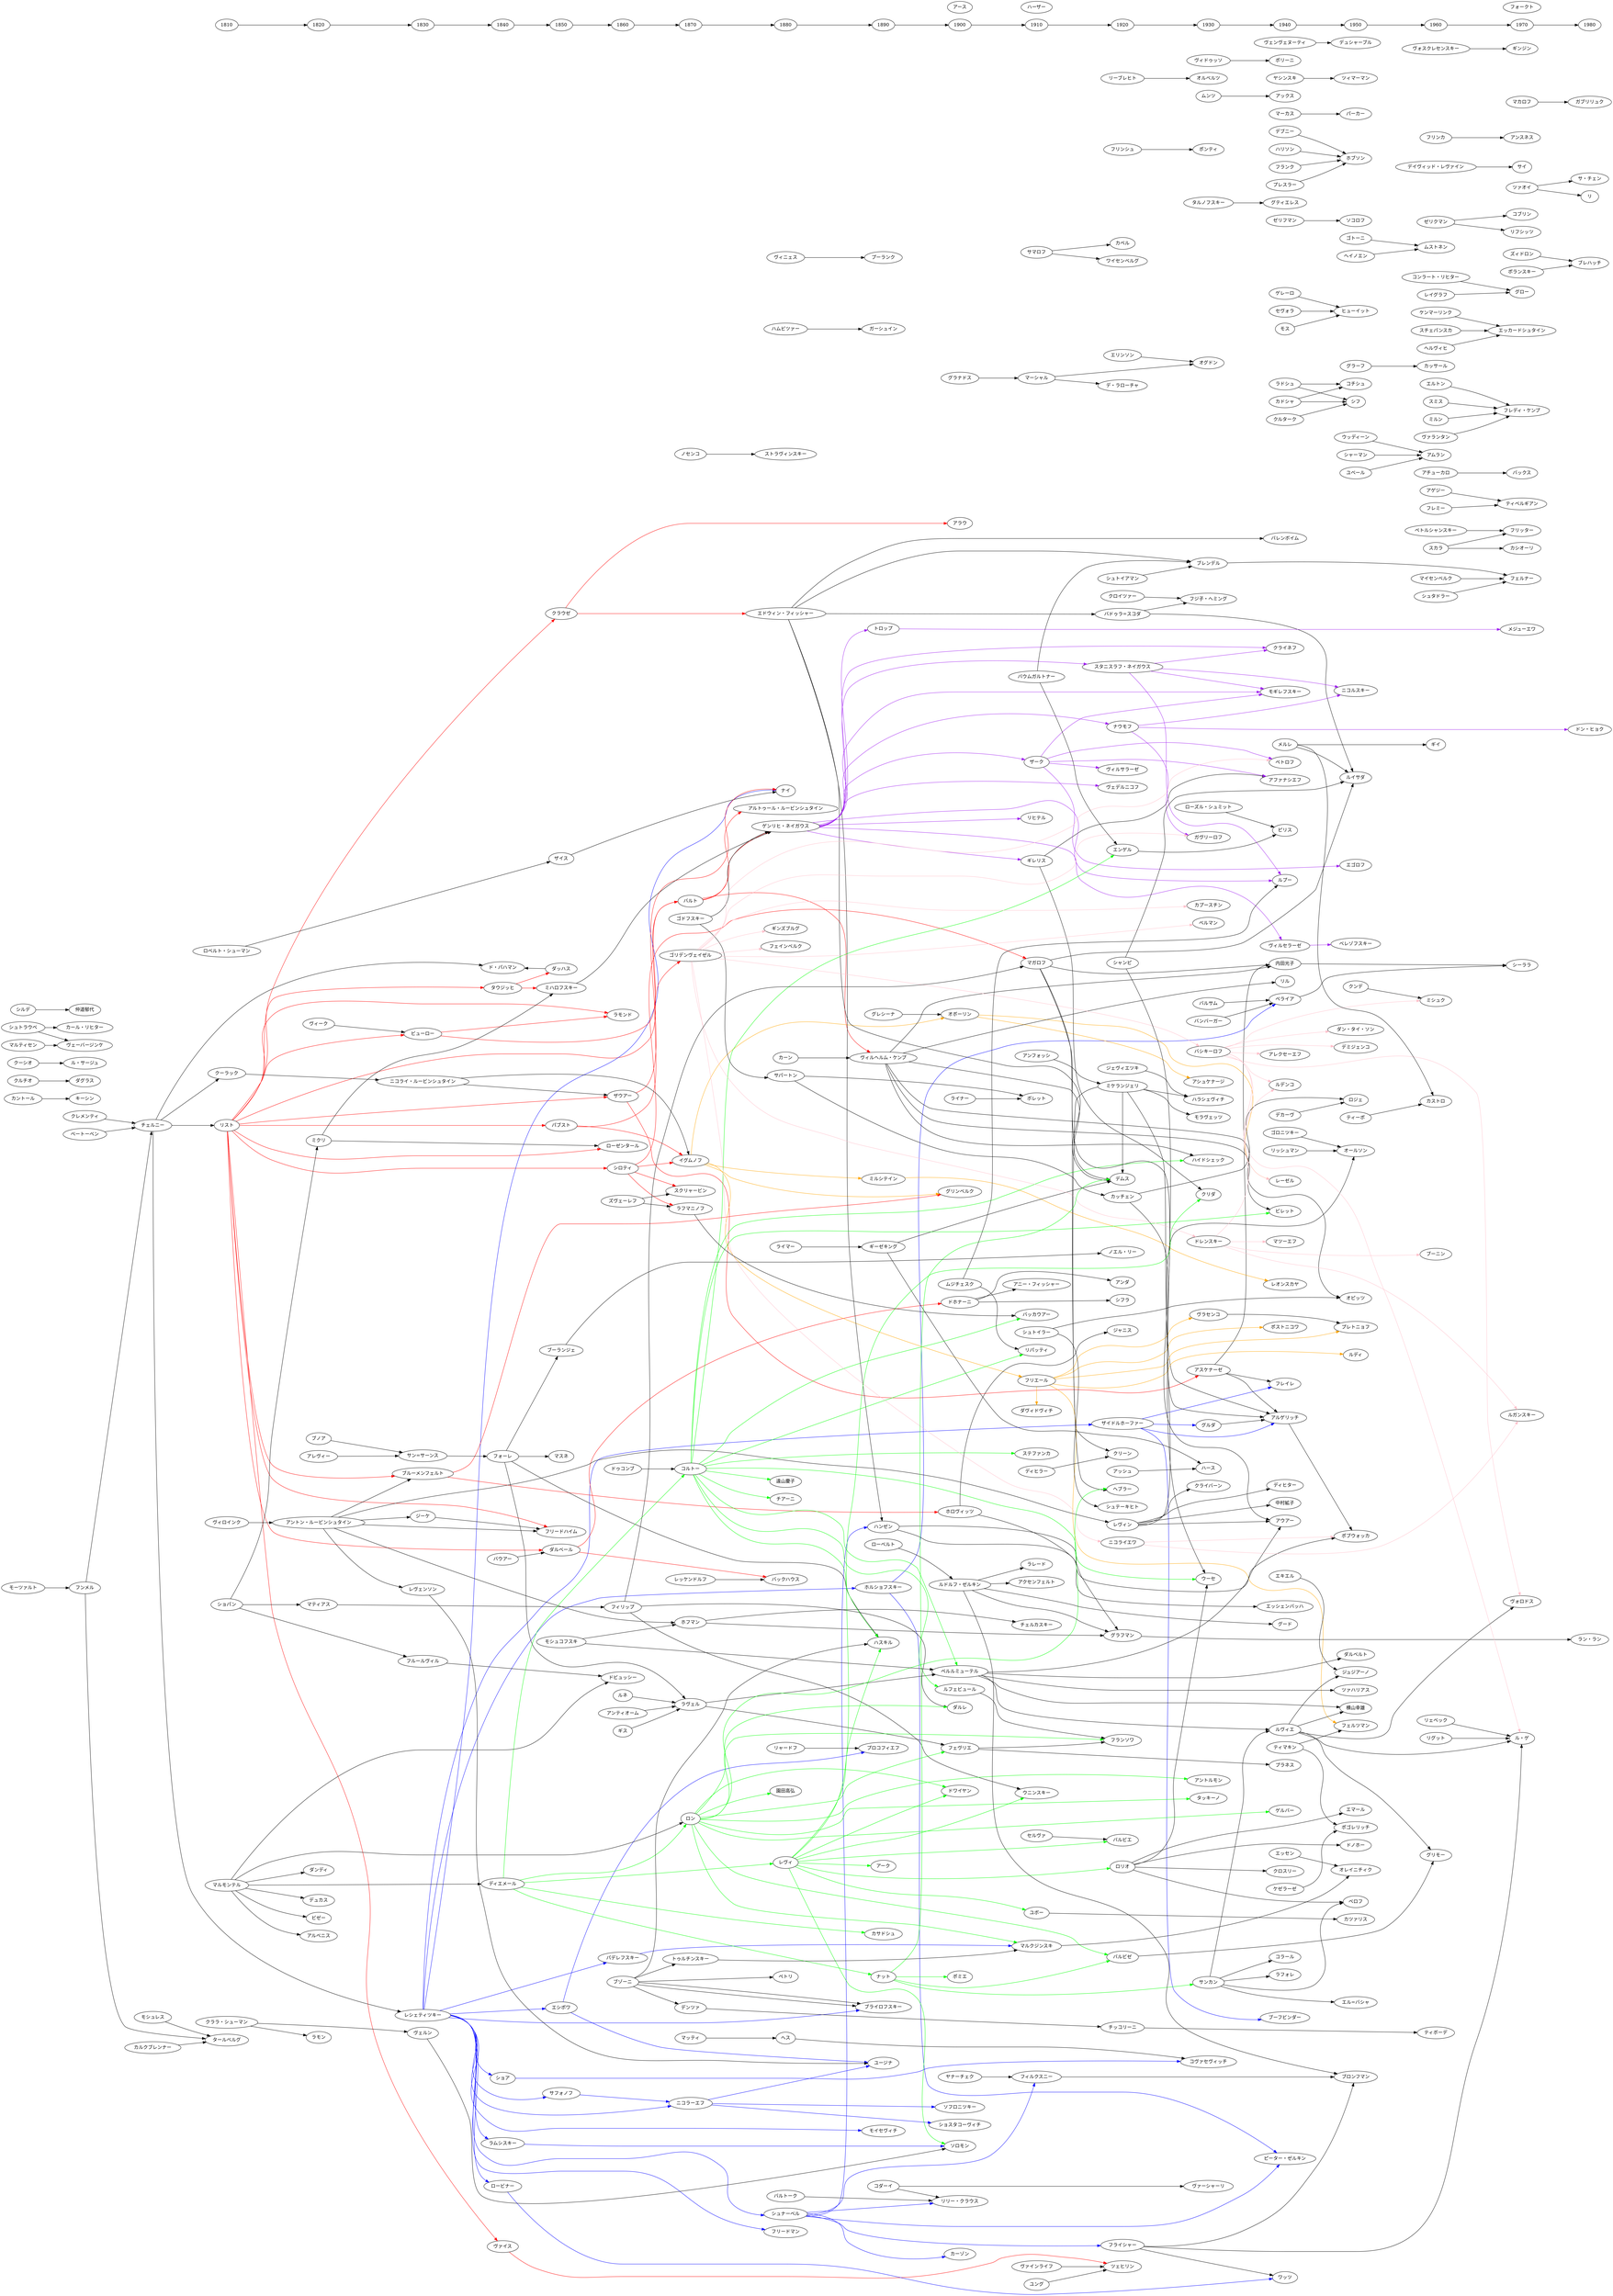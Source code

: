 digraph g {
 graph [ rankdir = LR ];
 ベートーベン -> チェルニー
 クレメンティ -> チェルニー
 フンメル -> チェルニー

 チェルニー -> リスト
 チェルニー -> レシェティツキー
 チェルニー -> クーラック
 チェルニー -> ド・パハマン

# リスト -> アンゾルゲ
 リスト -> クラウゼ [color=red]
 リスト -> ザウアー [color=red]
 リスト -> シロティ [color=red]
 リスト -> タウジッヒ [color=red]
 リスト -> ダルベール [color=red]
# リスト -> ダ・モッタ [color=red]
# リスト -> デ・グリーフ [color=red]
 リスト -> バルト [color=red]
 リスト -> パブスト [color=red]
 リスト -> ビューロー [color=red]
 リスト -> フリードハイム [color=red]
 リスト -> ブルーメンフェルト [color=red]
 リスト -> ラモンド [color=red]
 リスト -> ローゼンタール [color=red]
 リスト -> ヴァイス [color=red]

 レシェティツキー -> エシポワ [color=blue]
 レシェティツキー -> サフォノフ [color=blue]
 レシェティツキー -> ザイドルホーファー [color=blue]
 レシェティツキー -> シュナーベル [color=blue]
 レシェティツキー -> ショア [color=blue]
 レシェティツキー -> ナイ [color=blue]
 レシェティツキー -> ニコラーエフ [color=blue]
 レシェティツキー -> パデレフスキー [color=blue]
 レシェティツキー -> フリードマン [color=blue]
 レシェティツキー -> ブライロフスキー [color=blue]
 レシェティツキー -> ホルショフスキー [color=blue]
 レシェティツキー -> モイセヴィチ [color=blue]
 レシェティツキー -> ラムシスキー [color=blue]
 レシェティツキー -> ロービナー [color=blue]

 スカラ -> フリッター
 "サン=サーンス" -> フォーレ
 "バドゥラ=スコダ" -> フジ子・ヘミング
 "バドゥラ=スコダ" -> ルイサダ
 アゲジー -> ティベルギアン
 アスケナーゼ -> アルゲリッチ
 アスケナーゼ -> フレイレ
 アスケナーゼ -> 内田光子
 アチューカロ -> バックス
 アッシュ -> ハース
 アルゲリッチ -> ポブウォッカ
 アレヴィー -> "サン=サーンス"
 アンティオーム -> ラヴェル
 アントン・ルービンシュタイン -> ジーケ
 アントン・ルービンシュタイン -> フリードハイム
 アントン・ルービンシュタイン -> ブルーメンフェルト
 アントン・ルービンシュタイン -> ホフマン
 アントン・ルービンシュタイン -> レヴィン
 アントン・ルービンシュタイン -> レヴェンソン
 アンフォッシ -> ミケランジェリ
 イグムノフ -> オボーリン [color=orange]
 イグムノフ -> グリンベルク [color=orange]
 イグムノフ -> フリエール [color=orange]
 イグムノフ -> ミルシテイン [color=orange]
# イルヤ -> シーララ
 ウッディーン -> アムラン
 エキエル -> ジュジアーノ
# エギアツァローヴァ -> ヴォロドス
 エシポワ -> プロコフィエフ [color=blue]
 エシポワ -> ユージナ [color=blue]
 エッセン -> オレイニチィク
 エドウィン・フィッシャー -> "バドゥラ=スコダ"
 エドウィン・フィッシャー -> デムス
 エドウィン・フィッシャー -> ハンゼン
 エドウィン・フィッシャー -> バレンボイム
 エドウィン・フィッシャー -> ブレンデル
 エリンソン -> オグドン
 エルトン -> フレディ・ケンプ
 エンゲル -> ピリス
 オボーリン -> アシュケナージ [color=orange]
 オボーリン -> レーゼル [color=orange]
 カッチェン -> アウアー
 カッチェン -> ロジェ
 カドシャ -> コチシュ
 カドシャ -> シフ
 カルクブレンナー -> タールベルグ
 カントール -> キーシン
 カーン -> ヴィルヘルム・ケンプ
# ガート -> ヴァーシャーリ
 ギス -> ラヴェル
 ギレリス -> アファナシエフ
 ギレリス -> クリダ
 ギーゼキング -> デムス
 ギーゼキング -> ハース
 クラウゼ -> アラウ [color=red]
 クラウゼ -> エドウィン・フィッシャー [color=red]
 クララ・シューマン -> ラモン
 クララ・シューマン -> ヴェルン
 クルターク -> シフ
 クルチオ -> ダグラス
 クロイツァー -> フジ子・ヘミング
 クンデ -> ミシュク
 クーシオ -> ル・サージュ
 クーラック -> ニコライ・ルービンシュタイン
 グラナドス -> マーシャル
 グラフマン -> ラン・ラン
 グラーフ -> カッサール
 グルダ -> アルゲリッチ
 グレシーナ -> オボーリン
# ケストナー -> ペトロフ
 ケゼラーゼ -> ポゴレリッチ
# ケレル -> ポブウォッカ
 ケンマーリンク -> エッカードシュタイン
 ゲレーロ -> ヒューイット
 ゲンリヒ・ネイガウス -> ギレリス [color=purple]
 ゲンリヒ・ネイガウス -> クライネフ [color=purple]
 ゲンリヒ・ネイガウス -> ザーク [color=purple]
 ゲンリヒ・ネイガウス -> スタニスラフ・ネイガウス [color=purple]
 ゲンリヒ・ネイガウス -> トロップ [color=purple]
 ゲンリヒ・ネイガウス -> ナウモフ [color=purple]
 ゲンリヒ・ネイガウス -> モギレフスキー [color=purple]
 ゲンリヒ・ネイガウス -> リヒテル [color=purple]
 ゲンリヒ・ネイガウス -> ルプー [color=purple]
 ゲンリヒ・ネイガウス -> ヴィルセラーゼ [color=purple]
 ゲンリヒ・ネイガウス -> ヴェデルニコフ [color=purple]
 コダーイ -> リリー・クラウス
 コダーイ -> ヴァーシャーリ
 コルトー -> ウーセ [color=green]
 コルトー -> エンゲル [color=green]
 コルトー -> ステファンカ [color=green]
 コルトー -> チアーニ [color=green]
 コルトー -> ハイドシェック [color=green]
 コルトー -> ハスキル [color=green]
 コルトー -> バッカウアー [color=green]
 コルトー -> ビレット [color=green]
 コルトー -> ペルルミューテル [color=green]
 コルトー -> リパッティ [color=green]
 コルトー -> ルフェビュール [color=green]
 コルトー -> 遠山慶子 [color=green]
 コンラート・リヒター -> グロー
 ゴトーニ -> ムストネン
 ゴドフスキー -> ゲンリヒ・ネイガウス
 ゴドフスキー -> サパートン
 ゴリデンヴェイゼル -> カプースチン [color=pink]
 ゴリデンヴェイゼル -> ガヴリーロフ [color=pink]
 ゴリデンヴェイゼル -> ギンズブルグ [color=pink]
 ゴリデンヴェイゼル -> ドレンスキー [color=pink]
 ゴリデンヴェイゼル -> ニコライエワ [color=pink]
 ゴリデンヴェイゼル -> バシキーロフ [color=pink]
 ゴリデンヴェイゼル -> フェインベルク [color=pink]
 ゴリデンヴェイゼル -> ベルマン [color=pink]
 ゴリデンヴェイゼル -> ペトロフ [color=pink]
# ゴルノスタエヴァ -> ポゴレリッチ
 ゴロニツキー -> オールソン
 サパートン -> カッチェン
 サパートン -> ボレット
 サフォノフ -> ニコラーエフ [color=blue]
 サマロフ -> カペル
 サマロフ -> ワイセンベルグ
 サンカン -> "エル=バシャ"
 サンカン -> コラール
 サンカン -> ベロフ
 サンカン -> ラフォレ
 サンカン -> ルヴィエ
 ザイス -> ナイ
 ザイドルホーファー -> アルゲリッチ [color=blue]
 ザイドルホーファー -> グルダ [color=blue]
 ザイドルホーファー -> フレイレ [color=blue]
 ザイドルホーファー -> ブーフビンダー [color=blue]
 ザウアー -> アスケナーゼ [color=red]
 ザウアー -> ナイ [color=red]
 ザーク -> アファナシエフ [color=purple]
 ザーク -> エゴロフ [color=purple]
 ザーク -> ペトロフ [color=purple]
 ザーク -> モギレフスキー [color=purple]
 ザーク -> ヴィルサラーゼ [color=purple]
 シャンピ -> ウーセ
 シャンピ -> ルイサダ
 シャーマン -> アムラン
 シュタドラー -> フェルナー
 シュトイアマン -> ブレンデル
 シュトイラー -> オピッツ
 シュトイラー -> シュテーキヒト
 シュトラウベ -> カール・リヒター
 シュトラウベ -> ヴェーバージンケ
 シュナーベル -> カーゾン [color=blue]
 シュナーベル -> ハンゼン [color=blue]
 シュナーベル -> ピーター・ゼルキン [color=blue]
 シュナーベル -> フィルクスニー [color=blue]
 シュナーベル -> フライシャー [color=blue]
 シュナーベル -> リリー・クラウス [color=blue]
 ショア -> コヴァセヴィッチ [color=blue]
 ショパン -> フルールヴィル
 ショパン -> マティアス -> フィリップ
 ショパン -> ミクリ
 シルデ -> 仲道郁代
 シロティ -> イグムノフ [color=red]
 シロティ -> スクリャービン [color=red]
 シロティ -> マガロフ [color=red]
 シロティ -> ラフマニノフ [color=red]
 ジェヴィエツキ -> ハラシェヴィチ
# ジャクリーヌ・ランドフスカ -> ラフォレ
 ジーケ -> フリードハイム
 スカラ -> カシオーリ
# スカラムッツァ -> アルゲリッチ
 スタニスラフ・ネイガウス -> クライネフ [color=purple]
 スタニスラフ・ネイガウス -> ニコルスキー [color=purple]
 スタニスラフ・ネイガウス -> モギレフスキー [color=purple]
 スタニスラフ・ネイガウス -> ルプー [color=purple]
 スチェパンスカ -> エッカードシュタイン
 スミス -> フレディ・ケンプ
# スリコフスキー -> ポブウォッカ
# スリヴィンスキー -> ポブウォッカ
 ズィドロン -> ブレハッチ
 ズヴェーレフ -> スクリャービン
 ズヴェーレフ -> ラフマニノフ
 セルヴァ -> バルビエ
 セヴォラ -> ヒューイット
 ゼリクマン -> コブリン
 ゼリクマン -> リフシッツ
 ゼリフマン -> ソコロフ
 タウジッヒ -> ダッハス [color=red]
 タウジッヒ -> ミハロフスキー [color=red]
 タルノフスキー -> グティエレス
 ダッハス -> ド・パハマン
 ダルベール -> ドホナーニ [color=red]
 ダルベール -> バックハウス [color=red]
 チッコリーニ -> ティボーデ
 ツァオイ -> サ・チェン
 ツァオイ -> リ
 ティマキン -> フェルツマン
 ティマキン -> ポゴレリッチ
 ティーポ -> カストロ
 ディエメール -> カサドシュ [color=green]
 ディエメール -> コルトー [color=green]
 ディエメール -> ナット [color=green]
 ディエメール -> レヴィ [color=green]
 ディエメール -> ロン [color=green]
 ディヒラー -> クリーン
 デイヴィッド・レヴァイン -> サイ
 デカーヴ -> ロジェ
 デブニー -> ホブソン
 デンツァ -> チッコリーニ
 トゥルチンスキー -> マルクジンスキ
 トロップ -> メジューエワ [color=purple]
 ドゥコンブ -> コルトー
 ドホナーニ -> アニー・フィッシャー
 ドホナーニ -> アンダ
 ドホナーニ -> シフラ
 ドレンスキー -> ブーニン [color=pink]
 ドレンスキー -> マツーエフ [color=pink]
 ドレンスキー -> ルガンスキー [color=pink]
 ドレンスキー -> ルデンコ [color=pink]
 ナウモフ -> ガヴリーロフ [color=purple]
 ナウモフ -> ドン・ヒョク [color=purple]
 ナウモフ -> ニコルスキー [color=purple]
# ナゼドキン -> マツーエフ
# ナタソン -> ダン・タイ・ソン
 ナット -> デムス [color=green]
 ナット -> バルビゼ [color=green]
 ナット -> ポミエ [color=green]
 ナット -> サンカン [color=green]
 ニコライエワ -> ポブウォッカ [color=pink]
 ニコライエワ -> ルガンスキー [color=pink]
 ニコライ・ルービンシュタイン -> イグムノフ
 ニコライ・ルービンシュタイン -> ザウアー
 ニコラーエフ -> ショスタコーヴィチ [color=blue]
 ニコラーエフ -> ソフロニツキー [color=blue]
 ニコラーエフ -> ユージナ [color=blue]
 ノセンコ -> ストラヴィンスキー
# ハウザー -> 内田光子
 ハムビツァー -> ガーシュイン
 ハリソン -> ホブソン
 ハンゼン -> エッシェンバッハ
 ハンゼン -> ポブウォッカ
 バウアー -> ダルベール
 バウムガルトナー -> エンゲル
 バウムガルトナー -> ブレンデル
 バシキーロフ -> アレクセーエフ [color=pink]
 バシキーロフ -> ダン・タイ・ソン [color=pink]
 バシキーロフ -> デミジェンコ [color=pink]
 バシキーロフ -> ミシュク [color=pink]
 バシキーロフ -> ルデンコ [color=pink]
 バシキーロフ -> ル・ゲ [color=pink]
 バシキーロフ -> レーゼル [color=pink]
 バシキーロフ -> ヴォロドス [color=pink]
 バルサム -> ペライア
 バルト -> アルトゥール・ルービンシュタイン [color=red]
 バルト -> ゲンリヒ・ネイガウス [color=red]
 バルト -> ヴィルヘルム・ケンプ [color=red]
 バルトーク -> リリー・クラウス
 バルビゼ -> グリモー
 バンバーガー -> ペライア
 パデレフスキー -> マルクジンスキ [color=blue]
 パブスト -> イグムノフ [color=red]
 パブスト -> ゴリデンヴェイゼル [color=red]
 ビューロー -> バルト [color=red]
 ビューロー -> ラモンド [color=red]
# ファルカス -> フェルナー
 フィリップ -> ウニンスキー
 フィリップ -> ダルレ
 フィリップ -> マガロフ
 フィルクスニー -> ブロンフマン
 フェヴリエ -> フランソワ
 フェヴリエ -> プラネス
 フォーレ -> ハスキル
 フォーレ -> ブーランジェ
 フォーレ -> マスネ
 フォーレ -> ラヴェル
 フライシャー -> ブロンフマン
 フライシャー -> ル・ゲ
 フライシャー -> ワッツ
 フランク -> ホブソン
 フリエール -> ダヴィドヴィチ [color=orange]
 フリエール -> フェルツマン [color=orange]
 フリエール -> プレトニョフ [color=orange]
 フリエール -> ポストニコワ [color=orange]
 フリエール -> ルディ [color=orange]
 フリエール -> ヴラセンコ [color=orange]
 フリンカ -> アンスネス
 フリンシュ -> ポンティ
 フルールヴィル -> ドビュッシー
 フレミー -> ティベルギアン
 フンメル -> タールベルグ
 ブゾーニ -> デンツァ
 ブゾーニ -> トゥルチンスキー
 ブゾーニ -> ハスキル
 ブゾーニ -> ブライロフスキー
 ブゾーニ -> ブライロフスキー
 ブゾーニ -> ペトリ
# ブック -> オピッツ
 ブノア -> "サン=サーンス"
 ブルーメンフェルト -> グリンベルク [color=red]
 ブルーメンフェルト -> ホロヴィッツ [color=red]
 ブレンデル -> フェルナー
 ブーランジェ -> ノエル・リー
 プレスラー -> ホブソン
 ヘイノエン -> ムストネン
 ヘス -> コヴァセヴィッチ
 ヘルヴィヒ -> エッカードシュタイン
 ペトルシャンスキー -> フリッター
 ペライア -> シーララ
 ペルルミューテル -> アウアー
 ペルルミューテル -> ダルベルト
 ペルルミューテル -> ツァハリアス
 ペルルミューテル -> ルヴィエ
 ペルルミューテル -> 横山幸雄
 ホフマン -> グラフマン
 ホフマン -> チェルカスキー
 ホルショフスキー  -> ペライア [color=blue]
 ホルショフスキー -> ピーター・ゼルキン [color=blue]
 ホロヴィッツ -> グラフマン
 ホロヴィッツ -> ジャニス
 ポランスキー -> ブレハッチ
 マイセンベルク -> フェルナー
 マカロフ -> ガブリリュク
 マガロフ -> アルゲリッチ
 マガロフ -> ヘブラー
 マガロフ -> ルイサダ
 マガロフ -> 内田光子
 マッティ -> ヘス
# マリーニン -> ポゴレリッチ
 マルクジンスキ -> オレイニチィク
 マルティセン -> ヴェーバージンケ
 マルモンテル -> アルベニス
 マルモンテル -> ダンディ
 マルモンテル -> ディエメール
 マルモンテル -> デュカス
 マルモンテル -> ドビュッシー
 マルモンテル -> ビゼー
 マルモンテル -> ロン
 マーカス -> パーカー
 マーシャル -> オグドン
 マーシャル -> デ・ラローチャ
 ミクリ -> ミハロフスキー
 ミクリ -> ローゼンタール
 ミケランジェリ -> アルゲリッチ
 ミケランジェリ -> クリーン
 ミケランジェリ -> デムス
 ミケランジェリ -> ハラシェヴィチ
 ミケランジェリ -> モラヴェッツ
 ミハロフスキー -> ゲンリヒ・ネイガウス
 ミルシテイン -> レオンスカヤ [color=orange]
 ミルン -> フレディ・ケンプ
 ムジチェスク -> リパッティ
 ムジチェスク -> ルプー
 ムンツ -> アックス
 メルレ -> カストロ
 メルレ -> ギイ
 メルレ -> ルイサダ
 モシュコフスキ -> ペルルミューテル
 モシュコフスキ -> ホフマン
 モシュレス -> タールベルグ
 モス -> ヒューイット
 モーツァルト -> フンメル
 ヤシンスキ -> ツィマーマン
 ヤナーチェク -> フィルクスニー
 ユベール -> アムラン
 ユボー -> カツァリス
 ユング -> ツェヒリン
 ライナー -> ボレット
 ライマー -> ギーゼキング
# ラエカリオ -> シーララ
 ラドシュ -> コチシュ
 ラドシュ -> シフ
 ラフマニノフ -> バッカウアー
 ラムシスキー -> ソロモン [color=blue]
 ラヴェル -> フェヴリエ
 ラヴェル -> ペルルミューテル
 リェベック -> ル・ゲ
 リグット -> ル・ゲ
 リッシュマン -> オールソン
# リパッティ夫人 -> アルゲリッチ
 リャードフ -> プロコフィエフ
 リーブレヒト -> オルベルツ
 ルドルフ・ゼルキン -> アクセンフェルト
 ルドルフ・ゼルキン -> グラフマン
 ルドルフ・ゼルキン -> グード
 ルドルフ・ゼルキン -> ブロンフマン
 ルドルフ・ゼルキン -> ラレード
 ルネ -> ラヴェル
 ルフェビュール -> フランソワ
 ルヴィエ -> グリモー
 ルヴィエ -> ジュジアーノ
 ルヴィエ -> ル・ゲ
 ルヴィエ -> ヴォロドス
 ルヴィエ -> 横山幸雄
 レイグラフ -> グロー
 レッケンドルフ -> バックハウス
 レヴィ -> アーク [color=green]
 レヴィ -> ウニンスキー [color=green]
 レヴィ -> クリダ [color=green]
 レヴィ -> ソロモン [color=green]
 レヴィ -> ドワイヤン [color=green]
 レヴィ -> ハスキル [color=green]
 レヴィ -> バルビエ [color=green]
 レヴィ -> ユボー [color=green]
 レヴィ -> ロリオ [color=green]
 レヴィン -> アウアー
 レヴィン -> オールソン
 レヴィン -> クライバーン
 レヴィン -> ディヒター
 レヴィン -> 中村絋子
 レヴェンソン -> ユージナ
 ロベルト・シューマン -> ザイス
 ロリオ -> ウーセ
 ロリオ -> エマール
 ロリオ -> クロスリー
 ロリオ -> ドノホー
 ロリオ -> ベロフ
 ロン -> アントルモン [color=green]
 ロン -> ゲルバー [color=green]
 ロン -> タッキーノ [color=green]
 ロン -> ダルレ [color=green]
 ロン -> ドワイヤン [color=green]
 ロン -> バルビゼ [color=green]
 ロン -> フェヴリエ [color=green]
 ロン -> フランソワ [color=green]
 ロン -> ヘブラー [color=green]
 ロン -> マルクジンスキ [color=green]
 ロン -> 園田高弘 [color=green]
 ローズル・シュミット -> ピリス
 ロービナー -> ワッツ [color=blue]
 ローベルト -> ルドルフ・ゼルキン
 ヴァイス -> ツェヒリン [color=red]
 ヴァインライフ -> ツェヒリン
 ヴァランタン -> フレディ・ケンプ
 ヴィドゥッソ -> ポリーニ
 ヴィニェス -> プーランク
 ヴィルセラーゼ -> ベレゾフスキー [color=purple]
 ヴィルヘルム・ケンプ -> オピッツ
 ヴィルヘルム・ケンプ -> デムス
 ヴィルヘルム・ケンプ -> ハイドシェック
 ヴィルヘルム・ケンプ -> ビレット
 ヴィルヘルム・ケンプ -> リル
 ヴィルヘルム・ケンプ -> 内田光子
 ヴィロインク -> アントン・ルービンシュタイン
 ヴィーク -> ビューロー
 ヴェルン -> ソロモン
 ヴェンヴェヌーティ -> デュシャーブル
 ヴォスクレセンスキー -> ギンジン
 ヴラセンコ -> プレトニョフ
 内田光子 -> シーララ
 1810 -> 1820 -> 1830 -> 1840 -> 1850 -> 1860 -> 1870 -> 1880 -> 1890 -> 1900 -> 1910 -> 1920 -> 1930 -> 1940 -> 1950 -> 1960 -> 1970 -> 1980
# 1800-1809
# 1810-1819
 { rank = same; 1810; リスト; ショパン; ロベルト・シューマン; クララ・シューマン; マルモンテル; タールベルグ; }
# 1820-1829
 { rank = same; 1820; アントン・ルービンシュタイン; マティアス; ミクリ;  }
# 1830-1839
 { rank = same; 1830; レシェティツキー; ニコライ・ルービンシュタイン; "サン=サーンス"; ビューロー; }
# 1840-1849
 { rank = same; 1840; ド・パハマン; タウジッヒ; ディエメール; フォーレ; }
# 1850-1859
 { rank = same; 1850; モシュコフスキ; フリードハイム; ダルベール; エシポワ; パブスト; サフォノフ; クラウゼ; }
# 1860-1869
 { rank = same; 1860; シロティ; ドビュッシー; ザウアー; ローゼンタール; ラモンド; パデレフスキー; フィリップ; ブゾーニ; }
# 1870-1879
 { rank = same; 1870; コルトー; ラフマニノフ; ホフマン; ラヴェル; ゴドフスキー; ロン; イグムノフ; ゴリデンヴェイゼル; ニコラーエフ; スクリャービン; }
# 1880-1889
 { rank = same; 1880; シュナーベル; バックハウス; ナイ; エドウィン・フィッシャー; ゲンリヒ・ネイガウス; フリードマン; レヴィ; サパートン; アルトゥール・ルービンシュタイン; バルトーク; ストラヴィンスキー; ペトリ; ヘス; }
# 1890-1899
 { rank = same; 1890; ナット; モイセヴィチ; ホルショフスキー; ブライロフスキー; カサドシュ; ハスキル; ヴィルヘルム・ケンプ; ギーゼキング; プロコフィエフ; プーランク; ガーシュイン; ユージナ; }
# 1900-1909
 { rank = same; 1900; アラウ; グリンベルク; リリー・クラウス; カーゾン; オボーリン; ホロヴィッツ; ルドルフ・ゼルキン; ドワイヤン; ダルレ; ショスタコーヴィチ; ソフロニツキー; ソロモン; アース; フェヴリエ; ペルルミューテル; }
# 1910-1919
 { rank = same; 1910; リパッティ; マガロフ; フリエール; ステファンカ; ダヴィドヴィチ; ザーク; ウニンスキー; マルクジンスキ; リヒテル; ギレリス; ボレット; アニー・フィッシャー; チェルカスキー; バッカウアー;  ユボー; フィルクスニー; ハーザー; }
# 1920-1929
 { rank = same; 1920; ヘブラー; デムス; ヴェデルニコフ; スタニスラフ・ネイガウス; ナウモフ; フライシャー; エンゲル; ミケランジェリ; フランソワ; バルビゼ; ツェヒリン; シュテーキヒト; バルビエ; "バドゥラ=スコダ"; クリーン; チッコリーニ; ニコライエワ; グラフマン; ジャニス; ロリオ; アンダ; シフラ; デ・ラローチャ; ノエル・リー; カッチェン; ワイセンベルグ; }
# 1930-1939
 { rank = same; 1930; ブレンデル; バシキーロフ; コヴァセヴィッチ; ハイドシェック; ハラシェヴィチ; オグドン; クライバーン; アシュケナージ; ポンティ; ウーセ; ベルマン; ヴァーシャーリ; タッキーノ; アントルモン; オルベルツ; グルダ; ハース; モラヴェッツ; カプースチン; クリダ; }
# 1940-1949
 { rank = same; 1940; エッシェンバッハ; バレンボイム; ビレット; アルゲリッチ; ポリーニ; 内田光子; 中村絋子; ピーター・ゼルキン; アファナシエフ; リル; クライネフ; グティエレス; ポストニコワ; ディヒター; レーゼル; ヴィルセラーゼ; モギレフスキー; ペトロフ; アレクセーエフ; ペライア; ルプー; アウアー; ルヴィエ; コラール; レオンスカヤ; ゲルバー; プラネス; アックス; ピリス; フレイレ; ワッツ; ブーフビンダー; クロスリー; グード; }
# 1950-1959
 { rank = same; 1950; ダン・タイ・ソン; ツィマーマン; オールソン; ルイサダ; ポブウォッカ; ポゴレリッチ; プレトニョフ; ソコロフ; ドノホー; エゴロフ; シフ; ニコルスキー; "エル=バシャ"; パーカー; ホブソン; ダルベルト; ルディ; ロジェ; フェルツマン; カツァリス; オピッツ; オレイニチィク; デミジェンコ; ヒューイット; ブロンフマン; ベロフ; エマール; ツァハリアス; デュシャーブル; コチシュ; }
# 1960-1969
 { rank = same; 1960; グリモー; ギイ; ムストネン; ティボーデ; アムラン; ブーニン; ミシュク; カストロ; カッサール; }
# 1970-1979
 { rank = same; 1970; カシオーリ; リフシッツ; ヴォロドス; メジューエワ; ル・ゲ; フェルナー; アンスネス; サイ; フレディ・ケンプ; ルガンスキー; エッカードシュタイン; グロー; ギンジン; シーララ; バックス; フォークト; ティベルギアン; }
# 1980-1989
 { rank = same; 1980; ガブリリュク; ラン・ラン; ブレハッチ; リ; ドン・ヒョク; }
}